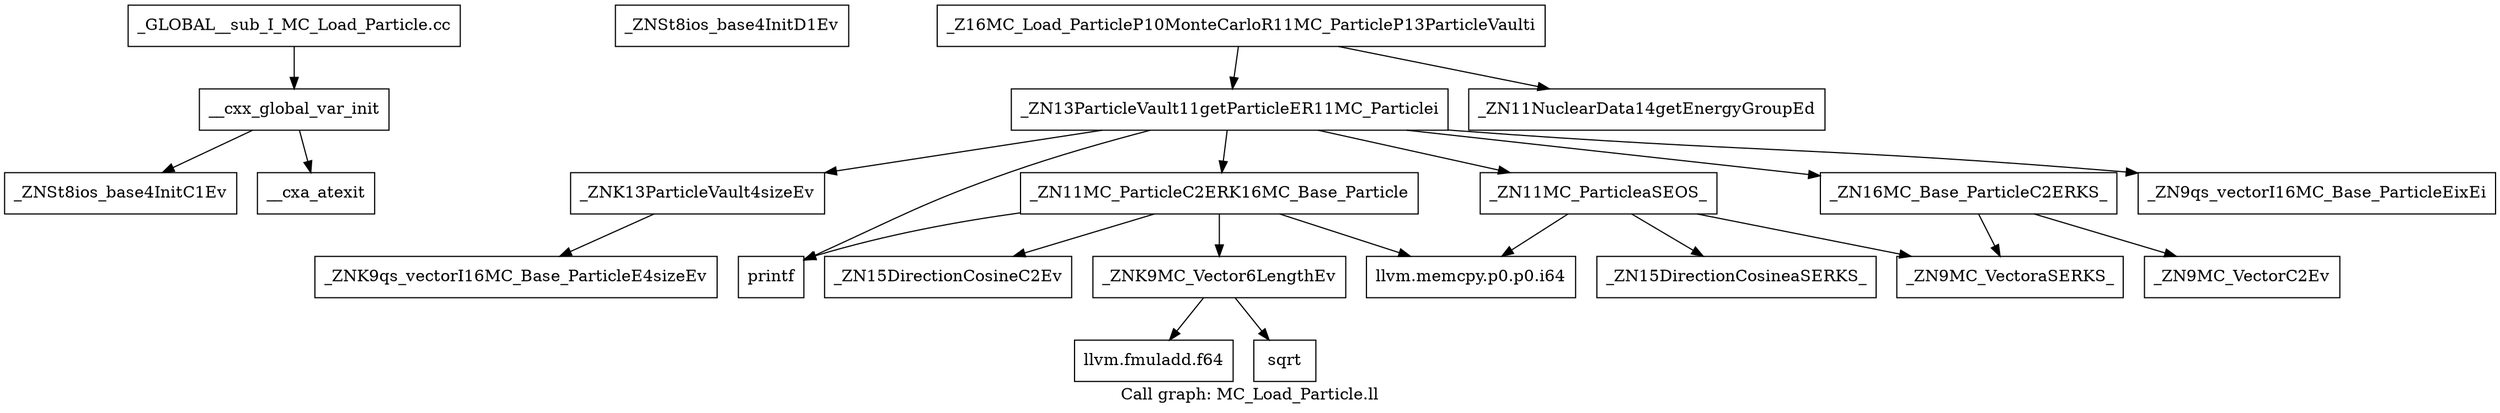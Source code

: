 digraph "Call graph: MC_Load_Particle.ll" {
	label="Call graph: MC_Load_Particle.ll";

	Node0x55652526cdb0 [shape=record,label="{__cxx_global_var_init}"];
	Node0x55652526cdb0 -> Node0x5565252488c0;
	Node0x55652526cdb0 -> Node0x55652524a370;
	Node0x5565252488c0 [shape=record,label="{_ZNSt8ios_base4InitC1Ev}"];
	Node0x556525246ce0 [shape=record,label="{_ZNSt8ios_base4InitD1Ev}"];
	Node0x55652524a370 [shape=record,label="{__cxa_atexit}"];
	Node0x556525246b60 [shape=record,label="{_Z16MC_Load_ParticleP10MonteCarloR11MC_ParticleP13ParticleVaulti}"];
	Node0x556525246b60 -> Node0x55652524d830;
	Node0x556525246b60 -> Node0x55652524d5a0;
	Node0x55652524d830 [shape=record,label="{_ZN13ParticleVault11getParticleER11MC_Particlei}"];
	Node0x55652524d830 -> Node0x55652524df40;
	Node0x55652524d830 -> Node0x55652524e2a0;
	Node0x55652524d830 -> Node0x5565252541c0;
	Node0x55652524d830 -> Node0x5565252525b0;
	Node0x55652524d830 -> Node0x556525252b70;
	Node0x55652524d830 -> Node0x556525253180;
	Node0x55652524d5a0 [shape=record,label="{_ZN11NuclearData14getEnergyGroupEd}"];
	Node0x55652524df40 [shape=record,label="{_ZNK13ParticleVault4sizeEv}"];
	Node0x55652524df40 -> Node0x5565252550a0;
	Node0x55652524e2a0 [shape=record,label="{printf}"];
	Node0x5565252525b0 [shape=record,label="{_ZN9qs_vectorI16MC_Base_ParticleEixEi}"];
	Node0x556525252b70 [shape=record,label="{_ZN16MC_Base_ParticleC2ERKS_}"];
	Node0x556525252b70 -> Node0x556525256430;
	Node0x556525252b70 -> Node0x55652526ac50;
	Node0x5565252541c0 [shape=record,label="{_ZN11MC_ParticleaSEOS_}"];
	Node0x5565252541c0 -> Node0x55652526ac50;
	Node0x5565252541c0 -> Node0x55652525cdc0;
	Node0x5565252541c0 -> Node0x556525265b30;
	Node0x556525253180 [shape=record,label="{_ZN11MC_ParticleC2ERK16MC_Base_Particle}"];
	Node0x556525253180 -> Node0x55652525cdc0;
	Node0x556525253180 -> Node0x55652524e2a0;
	Node0x556525253180 -> Node0x55652525d840;
	Node0x556525253180 -> Node0x55652525e0a0;
	Node0x5565252550a0 [shape=record,label="{_ZNK9qs_vectorI16MC_Base_ParticleE4sizeEv}"];
	Node0x556525256430 [shape=record,label="{_ZN9MC_VectorC2Ev}"];
	Node0x55652526ac50 [shape=record,label="{_ZN9MC_VectoraSERKS_}"];
	Node0x55652525cdc0 [shape=record,label="{llvm.memcpy.p0.p0.i64}"];
	Node0x55652525d840 [shape=record,label="{_ZN15DirectionCosineC2Ev}"];
	Node0x55652525e0a0 [shape=record,label="{_ZNK9MC_Vector6LengthEv}"];
	Node0x55652525e0a0 -> Node0x5565252664d0;
	Node0x55652525e0a0 -> Node0x556525267100;
	Node0x556525267100 [shape=record,label="{sqrt}"];
	Node0x5565252664d0 [shape=record,label="{llvm.fmuladd.f64}"];
	Node0x556525265b30 [shape=record,label="{_ZN15DirectionCosineaSERKS_}"];
	Node0x55652526a920 [shape=record,label="{_GLOBAL__sub_I_MC_Load_Particle.cc}"];
	Node0x55652526a920 -> Node0x55652526cdb0;
}
